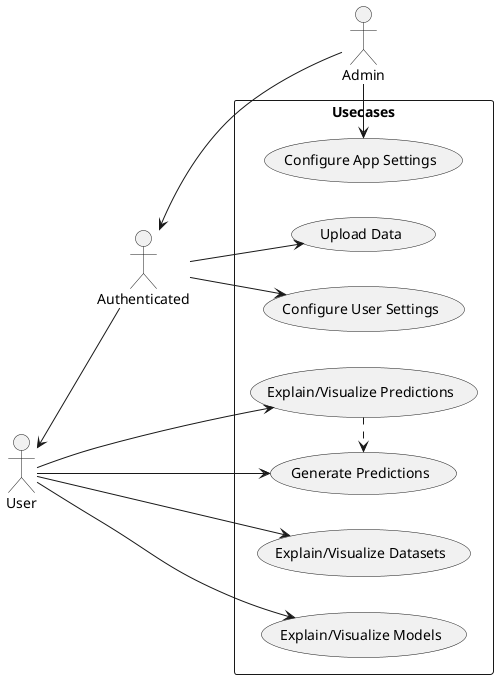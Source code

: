 @startuml usecases
left to right direction
' Actors
:User:
:Authenticated:
:Admin:
Authenticated -up-> User
Admin -up-> Authenticated
' Usecases
rectangle Usecases {
    (Upload Data)
    (Generate Predictions)
    (Explain/Visualize Datasets)
    (Explain/Visualize Models)
    (Explain/Visualize Predictions)
    (Configure User Settings)
    (Configure App Settings)
    (Explain/Visualize Predictions) .> (Generate Predictions)
}
' Relationships
User -> (Generate Predictions)
User -> (Explain/Visualize Datasets)
User -> (Explain/Visualize Models)
User -> (Explain/Visualize Predictions)
Authenticated -> (Upload Data)
Authenticated -> (Configure User Settings)
Admin -> (Configure App Settings)
@enduml
